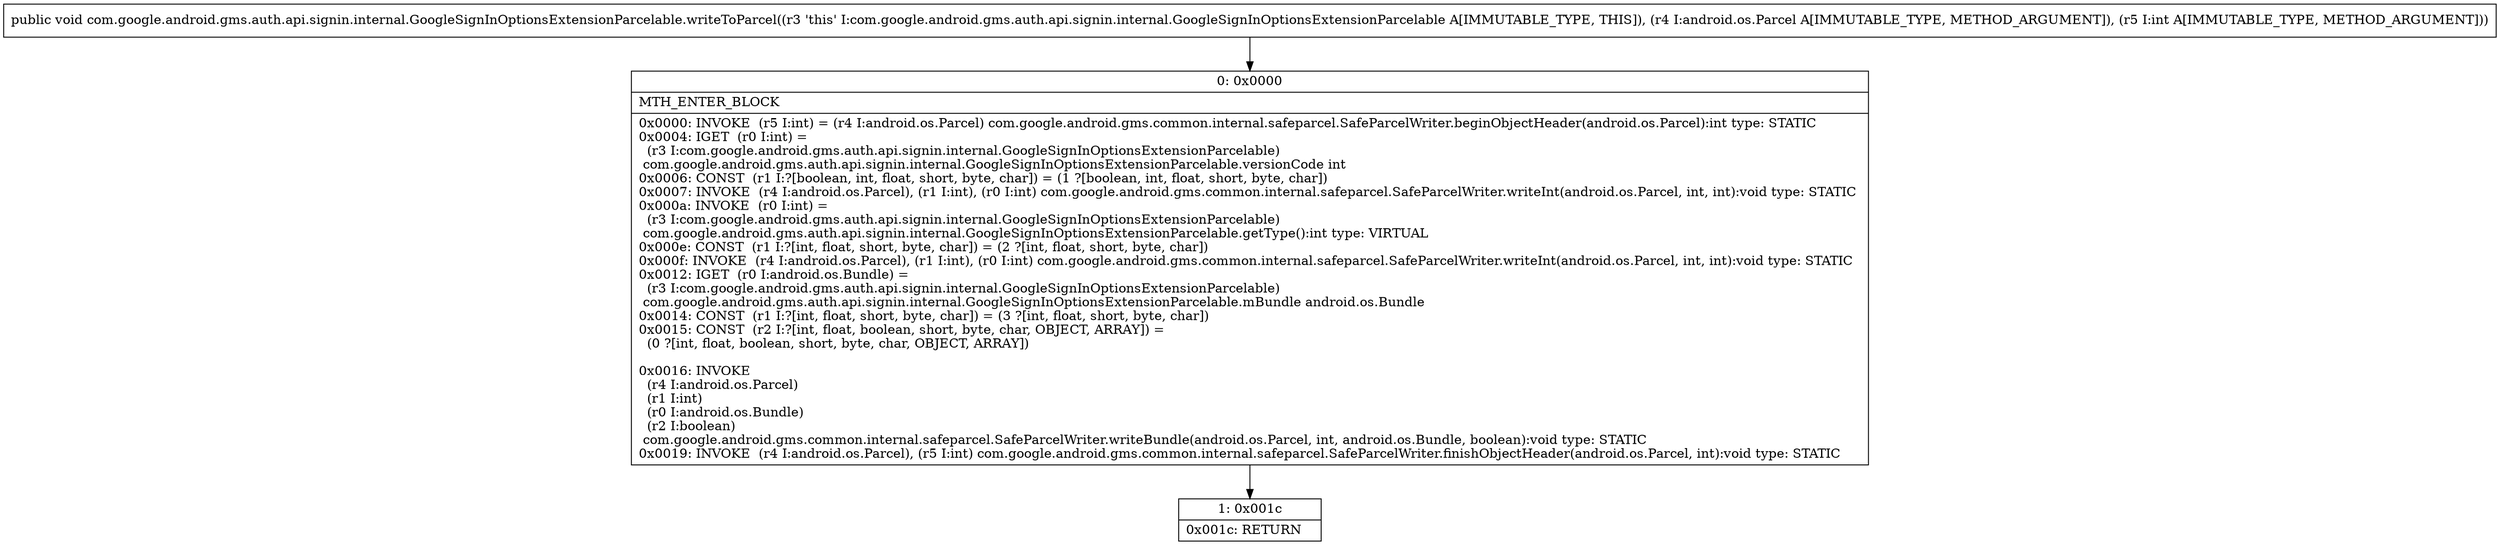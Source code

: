 digraph "CFG forcom.google.android.gms.auth.api.signin.internal.GoogleSignInOptionsExtensionParcelable.writeToParcel(Landroid\/os\/Parcel;I)V" {
Node_0 [shape=record,label="{0\:\ 0x0000|MTH_ENTER_BLOCK\l|0x0000: INVOKE  (r5 I:int) = (r4 I:android.os.Parcel) com.google.android.gms.common.internal.safeparcel.SafeParcelWriter.beginObjectHeader(android.os.Parcel):int type: STATIC \l0x0004: IGET  (r0 I:int) = \l  (r3 I:com.google.android.gms.auth.api.signin.internal.GoogleSignInOptionsExtensionParcelable)\l com.google.android.gms.auth.api.signin.internal.GoogleSignInOptionsExtensionParcelable.versionCode int \l0x0006: CONST  (r1 I:?[boolean, int, float, short, byte, char]) = (1 ?[boolean, int, float, short, byte, char]) \l0x0007: INVOKE  (r4 I:android.os.Parcel), (r1 I:int), (r0 I:int) com.google.android.gms.common.internal.safeparcel.SafeParcelWriter.writeInt(android.os.Parcel, int, int):void type: STATIC \l0x000a: INVOKE  (r0 I:int) = \l  (r3 I:com.google.android.gms.auth.api.signin.internal.GoogleSignInOptionsExtensionParcelable)\l com.google.android.gms.auth.api.signin.internal.GoogleSignInOptionsExtensionParcelable.getType():int type: VIRTUAL \l0x000e: CONST  (r1 I:?[int, float, short, byte, char]) = (2 ?[int, float, short, byte, char]) \l0x000f: INVOKE  (r4 I:android.os.Parcel), (r1 I:int), (r0 I:int) com.google.android.gms.common.internal.safeparcel.SafeParcelWriter.writeInt(android.os.Parcel, int, int):void type: STATIC \l0x0012: IGET  (r0 I:android.os.Bundle) = \l  (r3 I:com.google.android.gms.auth.api.signin.internal.GoogleSignInOptionsExtensionParcelable)\l com.google.android.gms.auth.api.signin.internal.GoogleSignInOptionsExtensionParcelable.mBundle android.os.Bundle \l0x0014: CONST  (r1 I:?[int, float, short, byte, char]) = (3 ?[int, float, short, byte, char]) \l0x0015: CONST  (r2 I:?[int, float, boolean, short, byte, char, OBJECT, ARRAY]) = \l  (0 ?[int, float, boolean, short, byte, char, OBJECT, ARRAY])\l \l0x0016: INVOKE  \l  (r4 I:android.os.Parcel)\l  (r1 I:int)\l  (r0 I:android.os.Bundle)\l  (r2 I:boolean)\l com.google.android.gms.common.internal.safeparcel.SafeParcelWriter.writeBundle(android.os.Parcel, int, android.os.Bundle, boolean):void type: STATIC \l0x0019: INVOKE  (r4 I:android.os.Parcel), (r5 I:int) com.google.android.gms.common.internal.safeparcel.SafeParcelWriter.finishObjectHeader(android.os.Parcel, int):void type: STATIC \l}"];
Node_1 [shape=record,label="{1\:\ 0x001c|0x001c: RETURN   \l}"];
MethodNode[shape=record,label="{public void com.google.android.gms.auth.api.signin.internal.GoogleSignInOptionsExtensionParcelable.writeToParcel((r3 'this' I:com.google.android.gms.auth.api.signin.internal.GoogleSignInOptionsExtensionParcelable A[IMMUTABLE_TYPE, THIS]), (r4 I:android.os.Parcel A[IMMUTABLE_TYPE, METHOD_ARGUMENT]), (r5 I:int A[IMMUTABLE_TYPE, METHOD_ARGUMENT])) }"];
MethodNode -> Node_0;
Node_0 -> Node_1;
}

